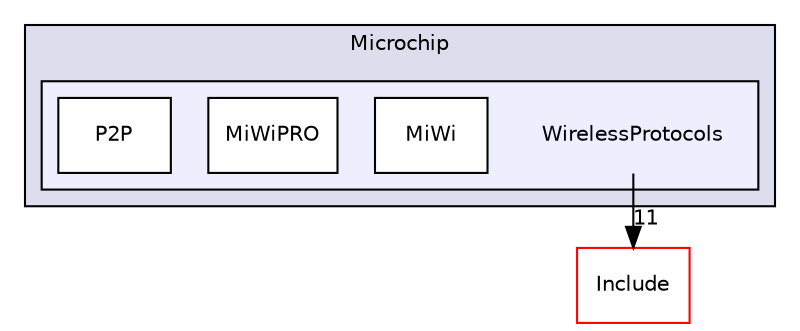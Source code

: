 digraph "C:/Users/mainuser/Desktop/School/SeniorProject/EthKitTCP/Microchip/WirelessProtocols" {
  compound=true
  node [ fontsize="10", fontname="Helvetica"];
  edge [ labelfontsize="10", labelfontname="Helvetica"];
  subgraph clusterdir_75a0e0ee32de9d5f6d78f757d89d8692 {
    graph [ bgcolor="#ddddee", pencolor="black", label="Microchip" fontname="Helvetica", fontsize="10", URL="dir_75a0e0ee32de9d5f6d78f757d89d8692.html"]
  subgraph clusterdir_65d497fec08a578c152a6fc8691aa1f6 {
    graph [ bgcolor="#eeeeff", pencolor="black", label="" URL="dir_65d497fec08a578c152a6fc8691aa1f6.html"];
    dir_65d497fec08a578c152a6fc8691aa1f6 [shape=plaintext label="WirelessProtocols"];
    dir_4e8bc29ff6071b2ac0f74fefda417015 [shape=box label="MiWi" color="black" fillcolor="white" style="filled" URL="dir_4e8bc29ff6071b2ac0f74fefda417015.html"];
    dir_a3f1f23cae7d5dd75c5134b7e16cc750 [shape=box label="MiWiPRO" color="black" fillcolor="white" style="filled" URL="dir_a3f1f23cae7d5dd75c5134b7e16cc750.html"];
    dir_c295181577fe10799e29fa737048e795 [shape=box label="P2P" color="black" fillcolor="white" style="filled" URL="dir_c295181577fe10799e29fa737048e795.html"];
  }
  }
  dir_7ce300d8a919a620616ec6bc64c02d37 [shape=box label="Include" fillcolor="white" style="filled" color="red" URL="dir_7ce300d8a919a620616ec6bc64c02d37.html"];
  dir_65d497fec08a578c152a6fc8691aa1f6->dir_7ce300d8a919a620616ec6bc64c02d37 [headlabel="11", labeldistance=1.5 headhref="dir_000007_000022.html"];
}
